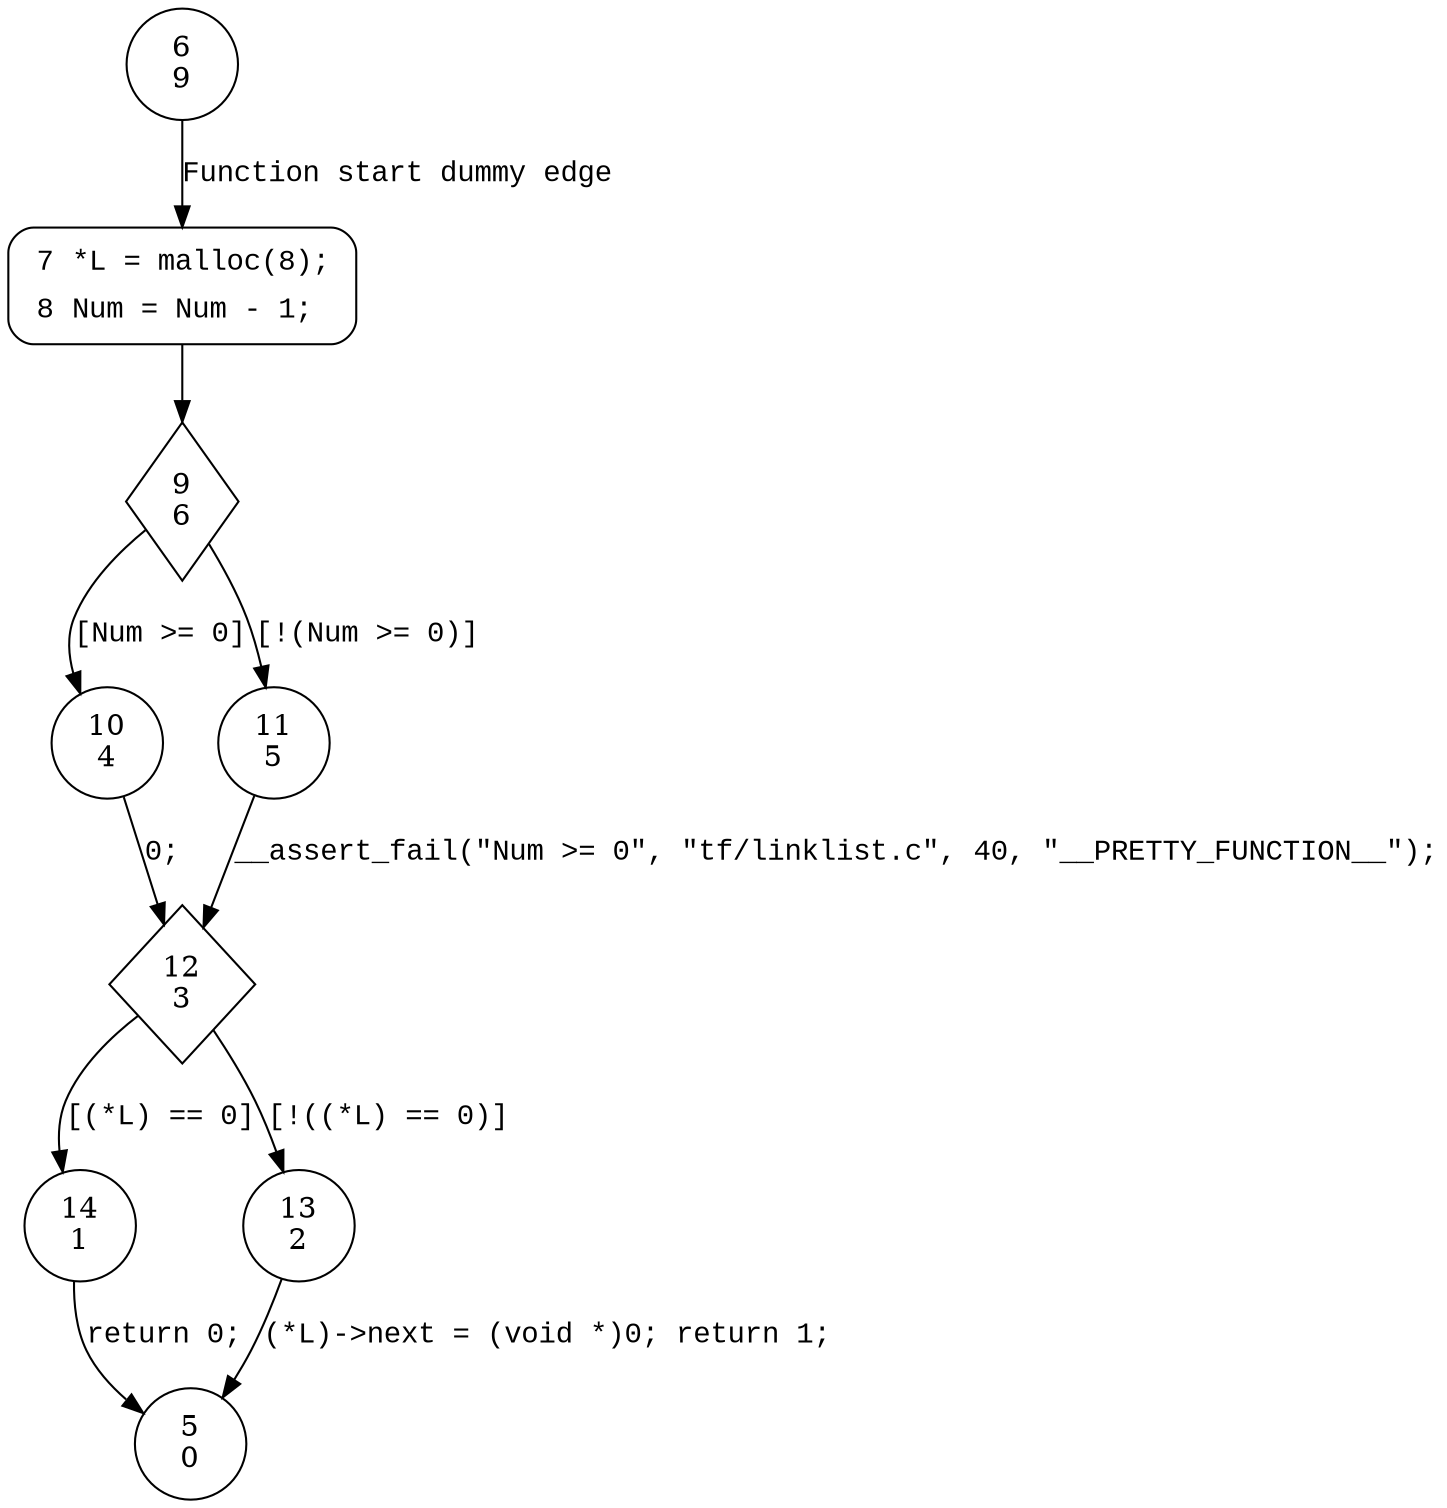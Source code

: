 digraph InitList {
6 [shape="circle" label="6\n9"]
7 [shape="circle" label="7\n8"]
9 [shape="diamond" label="9\n6"]
10 [shape="circle" label="10\n4"]
11 [shape="circle" label="11\n5"]
12 [shape="diamond" label="12\n3"]
14 [shape="circle" label="14\n1"]
13 [shape="circle" label="13\n2"]
5 [shape="circle" label="5\n0"]
7 [style="filled,bold" penwidth="1" fillcolor="white" fontname="Courier New" shape="Mrecord" label=<<table border="0" cellborder="0" cellpadding="3" bgcolor="white"><tr><td align="right">7</td><td align="left">*L = malloc(8);</td></tr><tr><td align="right">8</td><td align="left">Num = Num - 1;</td></tr></table>>]
7 -> 9[label=""]
6 -> 7 [label="Function start dummy edge" fontname="Courier New"]
9 -> 10 [label="[Num >= 0]" fontname="Courier New"]
9 -> 11 [label="[!(Num >= 0)]" fontname="Courier New"]
12 -> 14 [label="[(*L) == 0]" fontname="Courier New"]
12 -> 13 [label="[!((*L) == 0)]" fontname="Courier New"]
14 -> 5 [label="return 0;" fontname="Courier New"]
11 -> 12 [label="__assert_fail(\"Num >= 0\", \"tf/linklist.c\", 40, \"__PRETTY_FUNCTION__\");" fontname="Courier New"]
13 -> 5 [label="(*L)->next = (void *)0; return 1;" fontname="Courier New"]
10 -> 12 [label="0;" fontname="Courier New"]
}